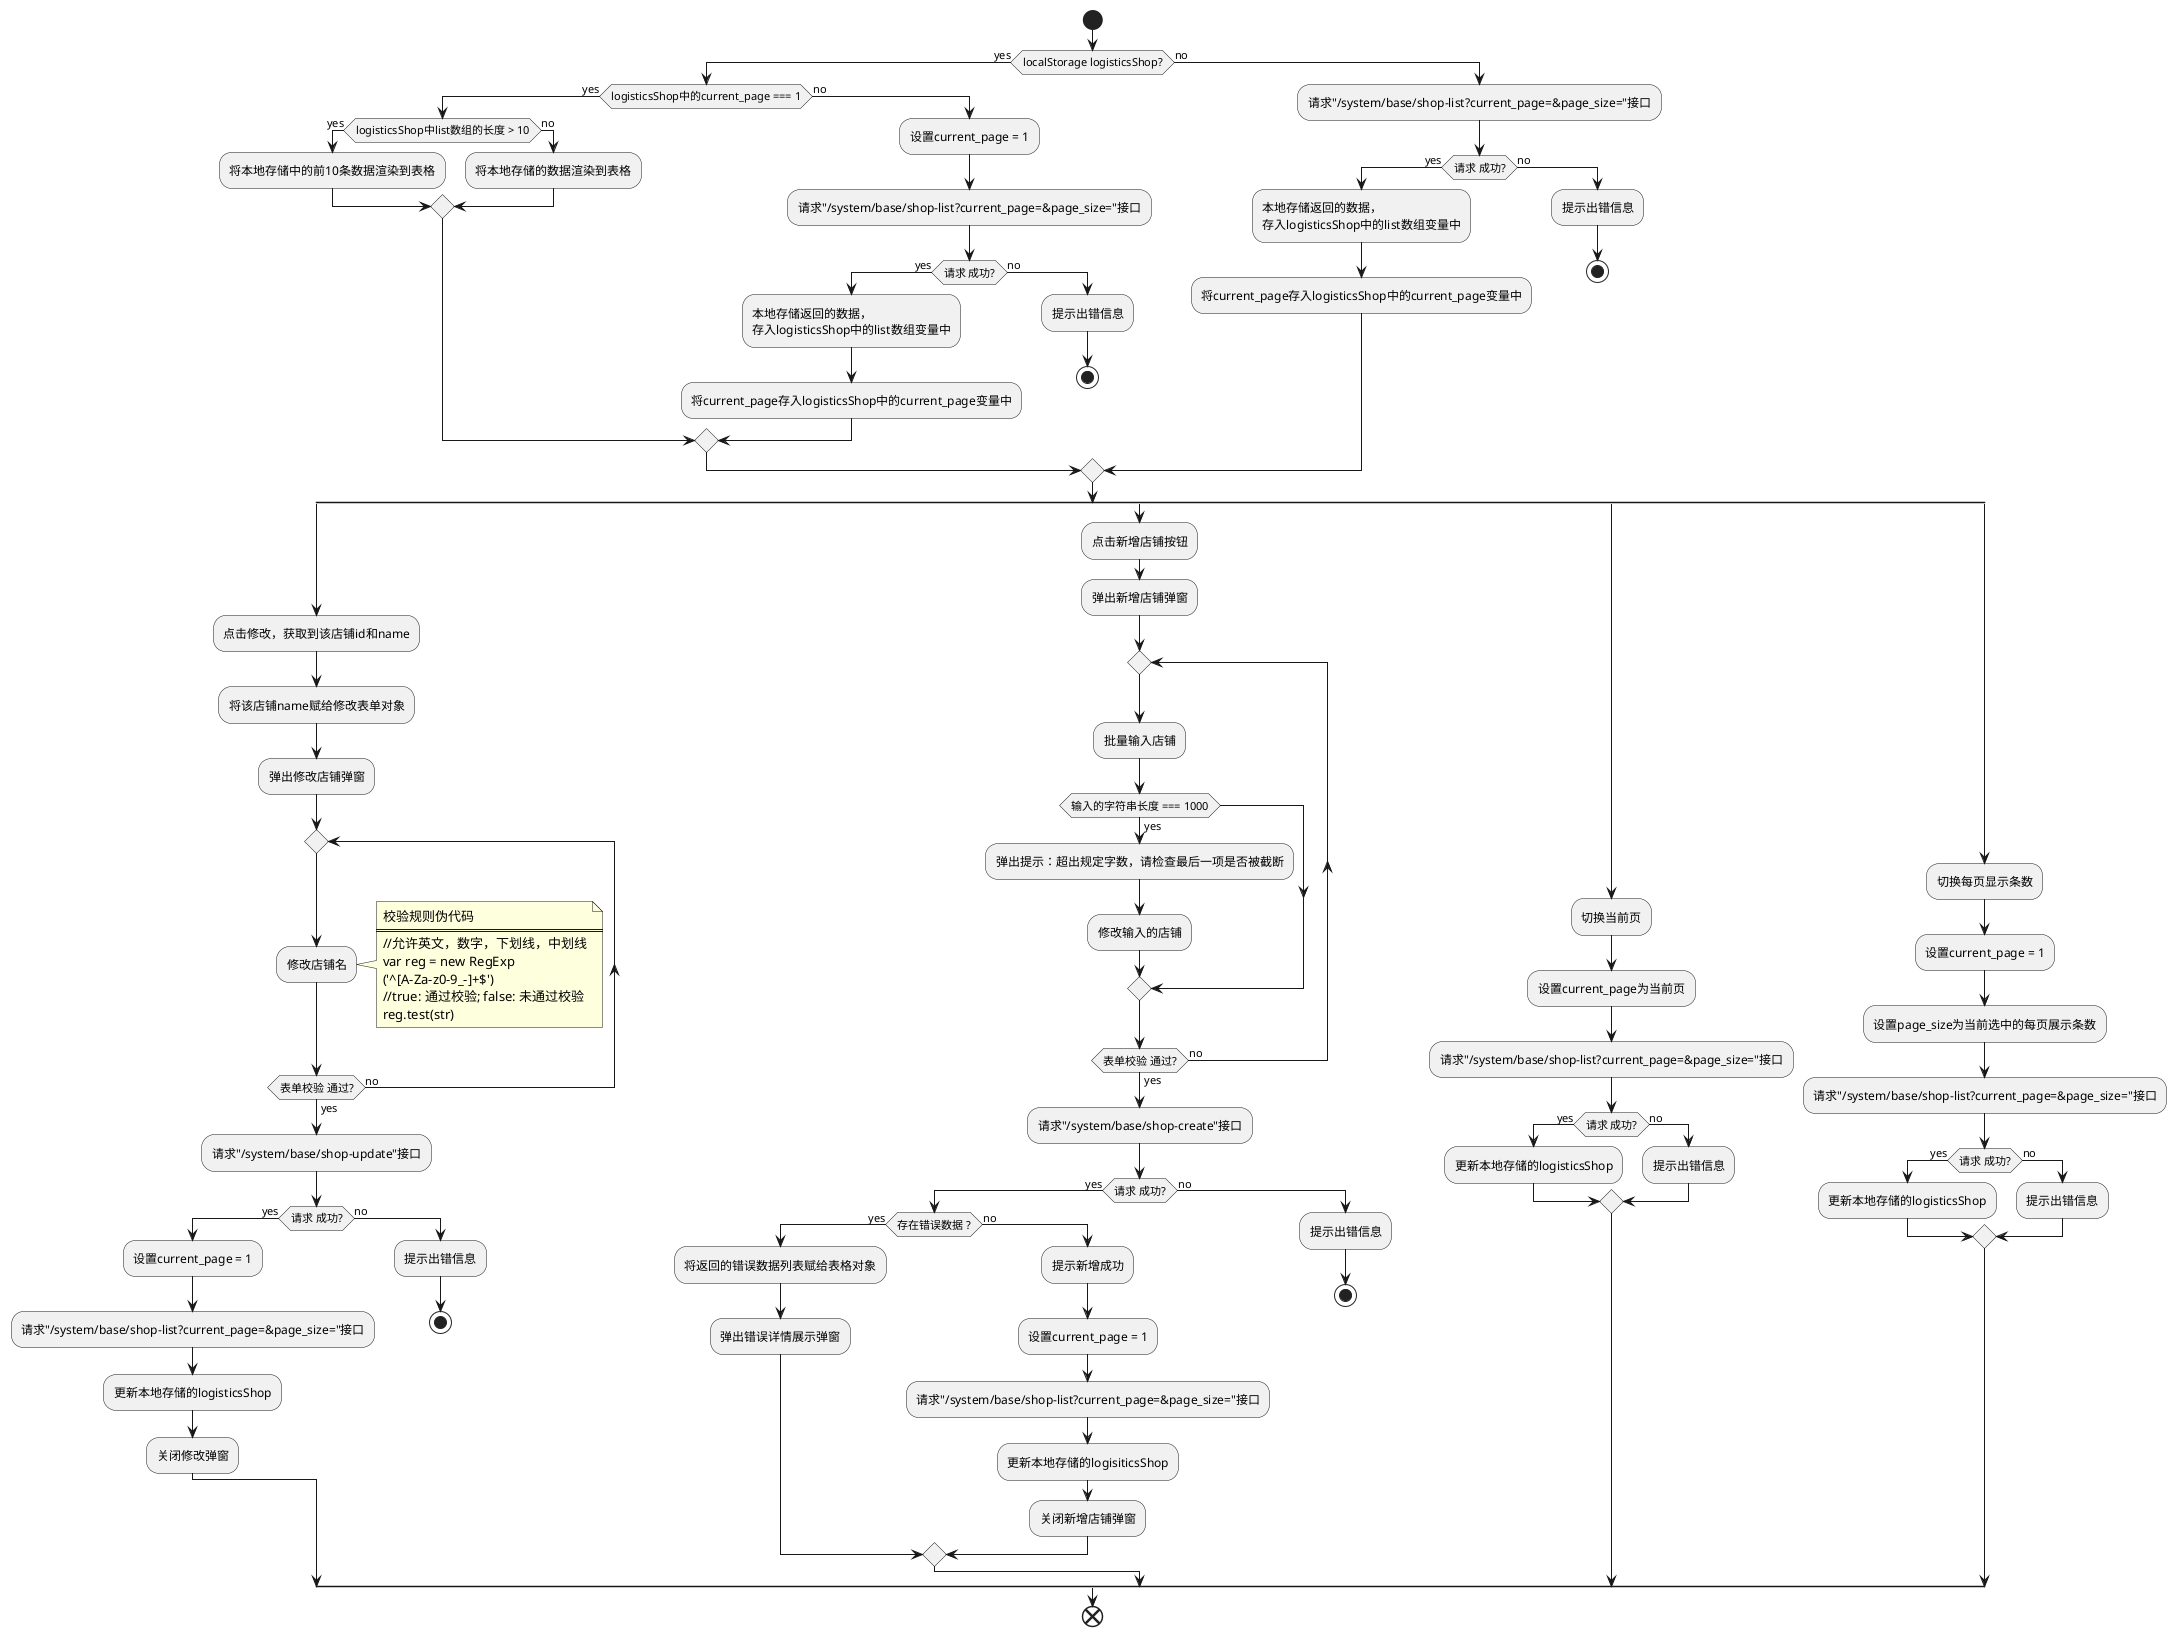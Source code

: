 @startuml

start
if(localStorage logisticsShop?) then (yes)
  if(logisticsShop中的current_page === 1) then (yes)
    if(logisticsShop中list数组的长度 > 10) then (yes)
      :将本地存储中的前10条数据渲染到表格;
    else (no)
      :将本地存储的数据渲染到表格;
    endif
  else (no)
    :设置current_page = 1;
    :请求"/system/base/shop-list?current_page=&page_size="接口;
    if(请求 成功?) then (yes)
      :本地存储返回的数据，
      存入logisticsShop中的list数组变量中;
      :将current_page存入logisticsShop中的current_page变量中;
    else (no)
      :提示出错信息;
      stop
    endif
  endif
else (no)
  :请求"/system/base/shop-list?current_page=&page_size="接口;
  if(请求 成功?) then (yes)
     :本地存储返回的数据，
    存入logisticsShop中的list数组变量中;
    :将current_page存入logisticsShop中的current_page变量中;
  else (no)
    :提示出错信息;
    stop
  endif
endif
split
  :点击修改，获取到该店铺id和name;
  :将该店铺name赋给修改表单对象;
  :弹出修改店铺弹窗;
  repeat
    :修改店铺名;
  repeat while(表单校验 通过?) is (no) not (yes)
  note right 
    校验规则伪代码
    ====
    //允许英文，数字，下划线，中划线
    var reg = new RegExp
    ('^[A-Za-z0-9_-]+$')  
    //true: 通过校验; false: 未通过校验
    reg.test(str)  
  end note
  :请求"/system/base/shop-update"接口;
  if(请求 成功?) then (yes)
    :设置current_page = 1;
    :请求"/system/base/shop-list?current_page=&page_size="接口;
    :更新本地存储的logisticsShop;
    :关闭修改弹窗;
  else (no)
    :提示出错信息;
    stop
  endif 
split again
  :点击新增店铺按钮;
  :弹出新增店铺弹窗;
  repeat
    :批量输入店铺;
    if(输入的字符串长度 === 1000) then (yes)
      :弹出提示：超出规定字数，请检查最后一项是否被截断;
      :修改输入的店铺;
    endif
  repeat while(表单校验 通过?) is (no) not (yes)
  :请求"/system/base/shop-create"接口;
  if(请求 成功?) then (yes)
    if(存在错误数据 ?) then (yes)
      :将返回的错误数据列表赋给表格对象;
      :弹出错误详情展示弹窗;
    else (no)
      :提示新增成功;
      :设置current_page = 1;
      :请求"/system/base/shop-list?current_page=&page_size="接口;
      :更新本地存储的logisiticsShop;
      :关闭新增店铺弹窗;
    endif
  else (no)
    :提示出错信息;
    stop
  endif
split again
  :切换当前页;
  :设置current_page为当前页;
  :请求"/system/base/shop-list?current_page=&page_size="接口;
  if(请求 成功?) then (yes)
    :更新本地存储的logisticsShop;
  else (no)
    :提示出错信息;
  endif
split again 
  :切换每页显示条数;
  :设置current_page = 1;
  :设置page_size为当前选中的每页展示条数;
  :请求"/system/base/shop-list?current_page=&page_size="接口;
  if(请求 成功?) then (yes)
    :更新本地存储的logisticsShop;
  else (no)
    :提示出错信息;
  endif
end split
end

@enduml
